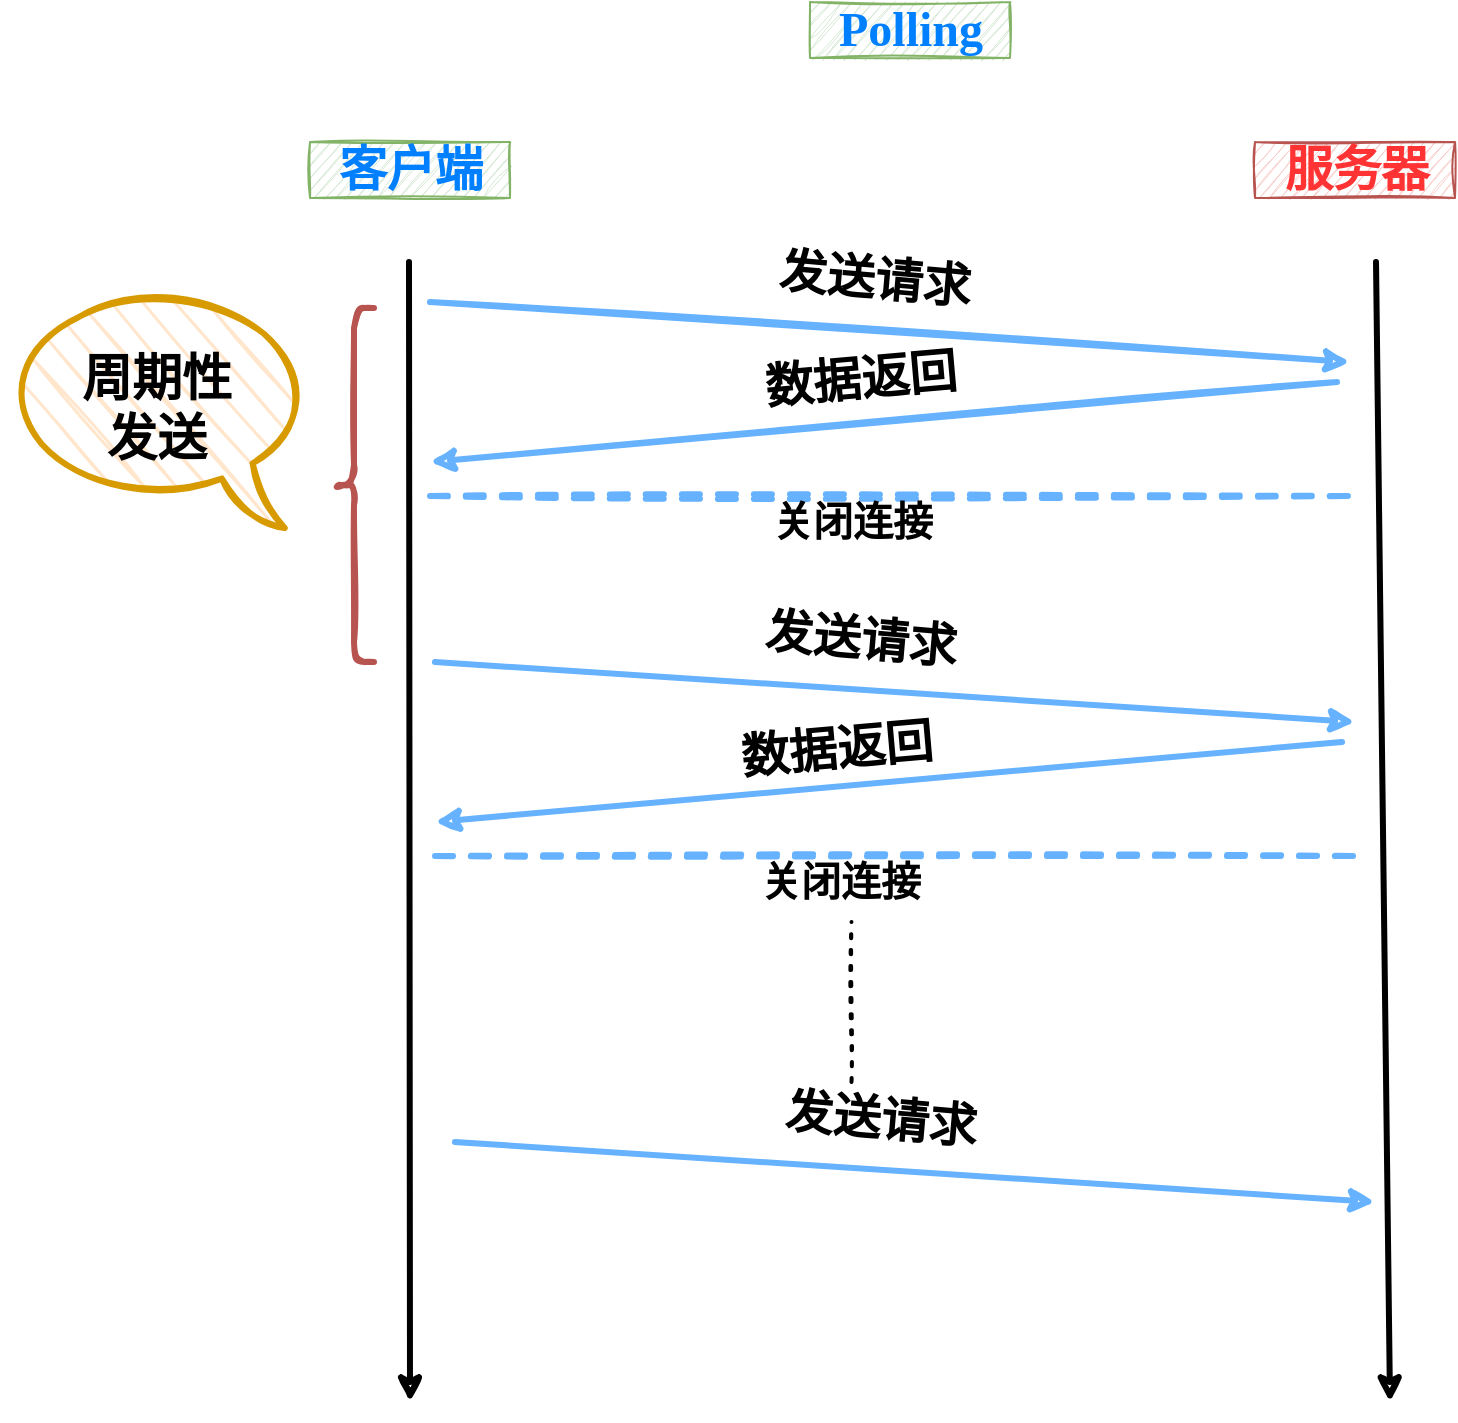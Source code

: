<mxfile version="14.4.8" type="github">
  <diagram id="Ht1M8jgEwFfnCIfOTk4-" name="Page-1">
    <mxGraphModel dx="1422" dy="2360" grid="1" gridSize="10" guides="1" tooltips="1" connect="1" arrows="1" fold="1" page="1" pageScale="1" pageWidth="1169" pageHeight="827" math="0" shadow="0">
      <root>
        <mxCell id="0" />
        <mxCell id="1" parent="0" />
        <mxCell id="65f8HicS2MQvYyzbJBjk-3" value="Polling" style="text;strokeColor=#82b366;fillColor=#d5e8d4;html=1;fontSize=24;fontStyle=1;verticalAlign=middle;align=center;fontColor=#007FFF;sketch=1;fontFamily=Comic Sans MS;" vertex="1" parent="1">
          <mxGeometry x="610" y="-1590" width="100" height="28" as="geometry" />
        </mxCell>
        <mxCell id="65f8HicS2MQvYyzbJBjk-4" value="客户端" style="text;strokeColor=#82b366;fillColor=#d5e8d4;html=1;fontSize=24;fontStyle=1;verticalAlign=middle;align=center;fontColor=#007FFF;sketch=1;fontFamily=Comic Sans MS;" vertex="1" parent="1">
          <mxGeometry x="360" y="-1520" width="100" height="28" as="geometry" />
        </mxCell>
        <mxCell id="65f8HicS2MQvYyzbJBjk-5" value="服务器" style="text;strokeColor=#b85450;fillColor=#f8cecc;html=1;fontSize=24;fontStyle=1;verticalAlign=middle;align=center;fontColor=#FF3333;sketch=1;fontFamily=Comic Sans MS;" vertex="1" parent="1">
          <mxGeometry x="832.5" y="-1520" width="100" height="28" as="geometry" />
        </mxCell>
        <mxCell id="65f8HicS2MQvYyzbJBjk-7" value="" style="endArrow=classic;html=1;fontColor=#007FFF;strokeWidth=3;sketch=1;fontFamily=Comic Sans MS;" edge="1" parent="1">
          <mxGeometry width="50" height="50" relative="1" as="geometry">
            <mxPoint x="409.5" y="-1460" as="sourcePoint" />
            <mxPoint x="410" y="-890" as="targetPoint" />
          </mxGeometry>
        </mxCell>
        <mxCell id="65f8HicS2MQvYyzbJBjk-8" value="" style="endArrow=classic;html=1;fontColor=#007FFF;strokeWidth=3;sketch=1;fontFamily=Comic Sans MS;" edge="1" parent="1">
          <mxGeometry width="50" height="50" relative="1" as="geometry">
            <mxPoint x="893" y="-1460" as="sourcePoint" />
            <mxPoint x="900" y="-890" as="targetPoint" />
          </mxGeometry>
        </mxCell>
        <mxCell id="65f8HicS2MQvYyzbJBjk-9" value="" style="endArrow=classic;html=1;strokeWidth=3;fontColor=#FF3333;strokeColor=#66B2FF;sketch=1;fontFamily=Comic Sans MS;" edge="1" parent="1">
          <mxGeometry width="50" height="50" relative="1" as="geometry">
            <mxPoint x="420" y="-1440" as="sourcePoint" />
            <mxPoint x="880" y="-1410" as="targetPoint" />
          </mxGeometry>
        </mxCell>
        <mxCell id="65f8HicS2MQvYyzbJBjk-10" value="发送请求" style="text;strokeColor=none;fillColor=none;html=1;fontSize=24;fontStyle=1;verticalAlign=middle;align=center;rotation=5;sketch=1;fontFamily=Comic Sans MS;" vertex="1" parent="1">
          <mxGeometry x="601" y="-1470" width="82.5" height="38" as="geometry" />
        </mxCell>
        <mxCell id="65f8HicS2MQvYyzbJBjk-11" value="" style="endArrow=classic;html=1;strokeColor=#66B2FF;strokeWidth=3;fontColor=#FF3333;sketch=1;fontFamily=Comic Sans MS;" edge="1" parent="1">
          <mxGeometry width="50" height="50" relative="1" as="geometry">
            <mxPoint x="873.5" y="-1400" as="sourcePoint" />
            <mxPoint x="420" y="-1360" as="targetPoint" />
          </mxGeometry>
        </mxCell>
        <mxCell id="65f8HicS2MQvYyzbJBjk-12" value="数据返回" style="text;strokeColor=none;fillColor=none;html=1;fontSize=24;fontStyle=1;verticalAlign=middle;align=center;rotation=355;sketch=1;fontFamily=Comic Sans MS;" vertex="1" parent="1">
          <mxGeometry x="585" y="-1415" width="100" height="28" as="geometry" />
        </mxCell>
        <mxCell id="65f8HicS2MQvYyzbJBjk-16" value="" style="endArrow=none;dashed=1;html=1;strokeColor=#66B2FF;strokeWidth=3;fontColor=#FF3333;sketch=1;fontFamily=Comic Sans MS;" edge="1" parent="1">
          <mxGeometry width="50" height="50" relative="1" as="geometry">
            <mxPoint x="420" y="-1343" as="sourcePoint" />
            <mxPoint x="880" y="-1343" as="targetPoint" />
          </mxGeometry>
        </mxCell>
        <mxCell id="65f8HicS2MQvYyzbJBjk-17" value="关闭连接" style="text;strokeColor=none;fillColor=none;html=1;fontSize=20;fontStyle=1;verticalAlign=middle;align=center;rotation=0;sketch=1;fontFamily=Comic Sans MS;" vertex="1" parent="1">
          <mxGeometry x="576.25" y="-1345" width="110" height="28" as="geometry" />
        </mxCell>
        <mxCell id="65f8HicS2MQvYyzbJBjk-18" value="" style="endArrow=classic;html=1;strokeWidth=3;fontColor=#FF3333;strokeColor=#66B2FF;sketch=1;fontFamily=Comic Sans MS;" edge="1" parent="1">
          <mxGeometry width="50" height="50" relative="1" as="geometry">
            <mxPoint x="422.5" y="-1260" as="sourcePoint" />
            <mxPoint x="882.5" y="-1230" as="targetPoint" />
          </mxGeometry>
        </mxCell>
        <mxCell id="65f8HicS2MQvYyzbJBjk-19" value="发送请求" style="text;strokeColor=none;fillColor=none;html=1;fontSize=24;fontStyle=1;verticalAlign=middle;align=center;rotation=5;sketch=1;fontFamily=Comic Sans MS;" vertex="1" parent="1">
          <mxGeometry x="593.5" y="-1290" width="82.5" height="38" as="geometry" />
        </mxCell>
        <mxCell id="65f8HicS2MQvYyzbJBjk-20" value="" style="endArrow=classic;html=1;strokeColor=#66B2FF;strokeWidth=3;fontColor=#FF3333;sketch=1;fontFamily=Comic Sans MS;" edge="1" parent="1">
          <mxGeometry width="50" height="50" relative="1" as="geometry">
            <mxPoint x="876" y="-1220" as="sourcePoint" />
            <mxPoint x="422.5" y="-1180" as="targetPoint" />
          </mxGeometry>
        </mxCell>
        <mxCell id="65f8HicS2MQvYyzbJBjk-21" value="数据返回" style="text;strokeColor=none;fillColor=none;html=1;fontSize=24;fontStyle=1;verticalAlign=middle;align=center;rotation=355;sketch=1;fontFamily=Comic Sans MS;" vertex="1" parent="1">
          <mxGeometry x="573" y="-1230" width="100" height="28" as="geometry" />
        </mxCell>
        <mxCell id="65f8HicS2MQvYyzbJBjk-22" value="" style="endArrow=none;dashed=1;html=1;strokeColor=#66B2FF;strokeWidth=3;fontColor=#FF3333;sketch=1;fontFamily=Comic Sans MS;" edge="1" parent="1">
          <mxGeometry width="50" height="50" relative="1" as="geometry">
            <mxPoint x="422.5" y="-1163" as="sourcePoint" />
            <mxPoint x="882.5" y="-1163" as="targetPoint" />
          </mxGeometry>
        </mxCell>
        <mxCell id="65f8HicS2MQvYyzbJBjk-23" value="关闭连接" style="text;strokeColor=none;fillColor=none;html=1;fontSize=20;fontStyle=1;verticalAlign=middle;align=center;rotation=0;sketch=1;fontFamily=Comic Sans MS;" vertex="1" parent="1">
          <mxGeometry x="569.75" y="-1165" width="110" height="28" as="geometry" />
        </mxCell>
        <mxCell id="65f8HicS2MQvYyzbJBjk-24" value="" style="endArrow=none;dashed=1;html=1;dashPattern=1 3;strokeWidth=2;fontSize=20;fontColor=#FF3333;sketch=1;fontFamily=Comic Sans MS;" edge="1" parent="1">
          <mxGeometry width="50" height="50" relative="1" as="geometry">
            <mxPoint x="630.75" y="-1050" as="sourcePoint" />
            <mxPoint x="630.75" y="-1130" as="targetPoint" />
          </mxGeometry>
        </mxCell>
        <mxCell id="65f8HicS2MQvYyzbJBjk-25" value="" style="endArrow=classic;html=1;strokeWidth=3;fontColor=#FF3333;strokeColor=#66B2FF;sketch=1;fontFamily=Comic Sans MS;" edge="1" parent="1">
          <mxGeometry width="50" height="50" relative="1" as="geometry">
            <mxPoint x="432.5" y="-1020" as="sourcePoint" />
            <mxPoint x="892.5" y="-990" as="targetPoint" />
          </mxGeometry>
        </mxCell>
        <mxCell id="65f8HicS2MQvYyzbJBjk-26" value="发送请求" style="text;strokeColor=none;fillColor=none;html=1;fontSize=24;fontStyle=1;verticalAlign=middle;align=center;rotation=5;sketch=1;fontFamily=Comic Sans MS;" vertex="1" parent="1">
          <mxGeometry x="603.5" y="-1050" width="82.5" height="38" as="geometry" />
        </mxCell>
        <mxCell id="65f8HicS2MQvYyzbJBjk-27" value="" style="shape=curlyBracket;whiteSpace=wrap;html=1;rounded=1;fontSize=20;strokeWidth=3;fillColor=#f8cecc;strokeColor=#b85450;sketch=1;fontFamily=Comic Sans MS;" vertex="1" parent="1">
          <mxGeometry x="372" y="-1437" width="20" height="177" as="geometry" />
        </mxCell>
        <mxCell id="65f8HicS2MQvYyzbJBjk-31" value="周期性&lt;br&gt;发送" style="whiteSpace=wrap;html=1;shape=mxgraph.basic.oval_callout;strokeWidth=3;fontSize=25;flipH=1;fontStyle=1;fillColor=#ffe6cc;strokeColor=#d79b00;sketch=1;fontFamily=Comic Sans MS;" vertex="1" parent="1">
          <mxGeometry x="207" y="-1447" width="153" height="120" as="geometry" />
        </mxCell>
      </root>
    </mxGraphModel>
  </diagram>
</mxfile>
